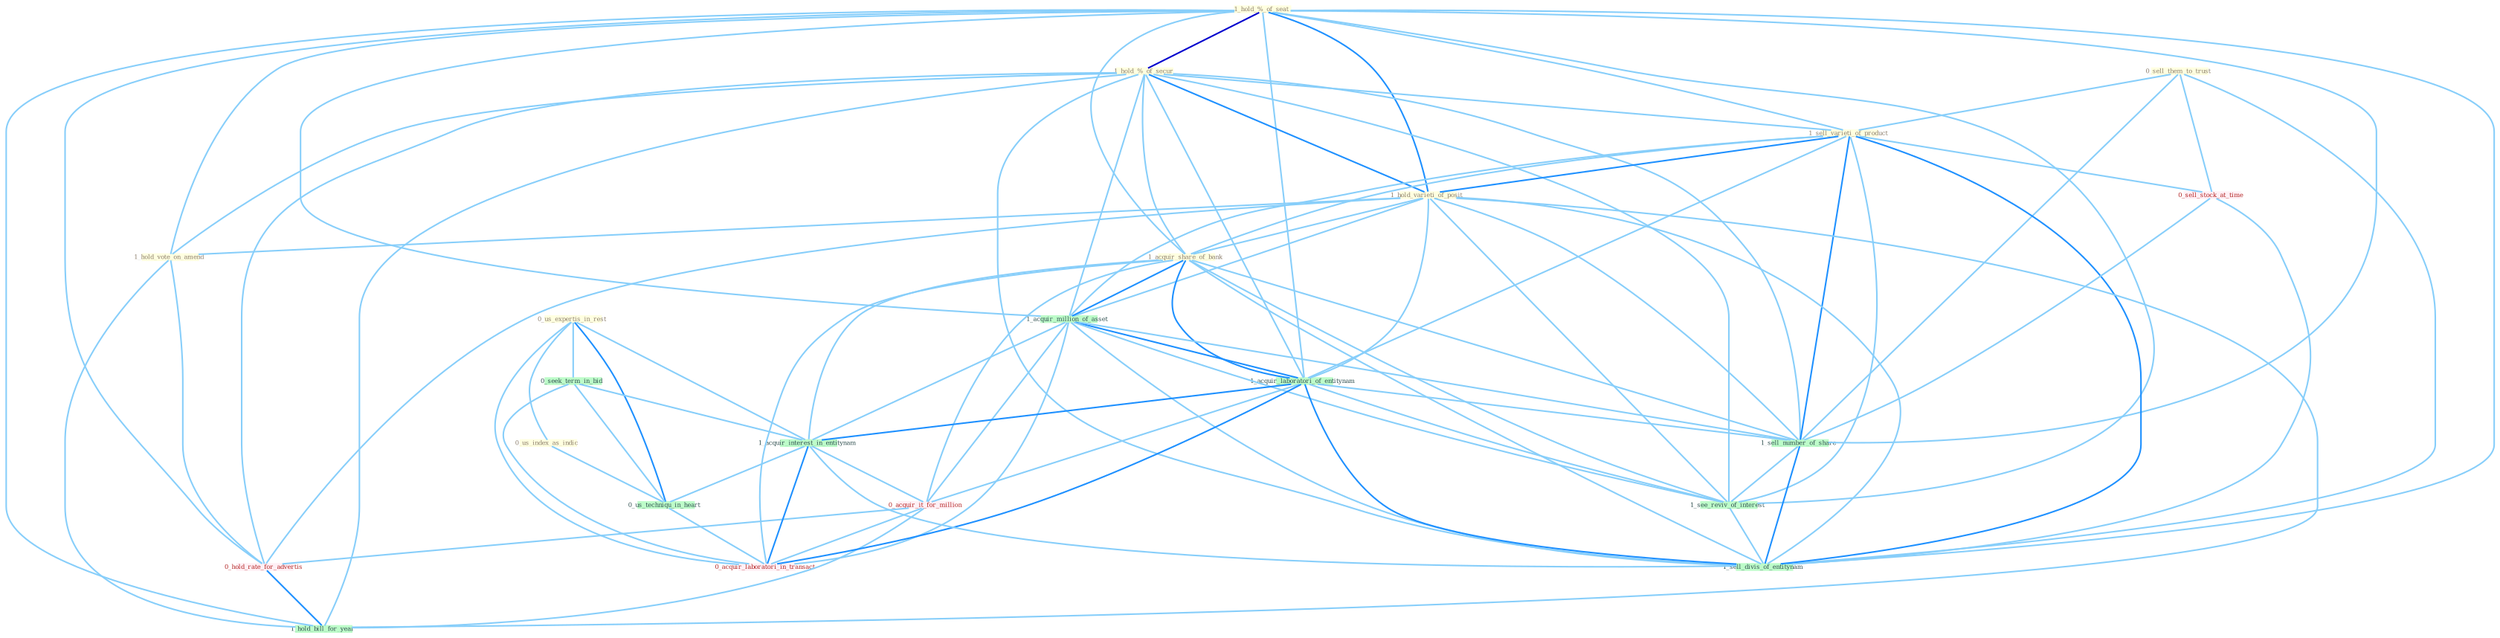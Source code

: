 Graph G{ 
    node
    [shape=polygon,style=filled,width=.5,height=.06,color="#BDFCC9",fixedsize=true,fontsize=4,
    fontcolor="#2f4f4f"];
    {node
    [color="#ffffe0", fontcolor="#8b7d6b"] "1_hold_%_of_seat " "0_sell_them_to_trust " "1_hold_%_of_secur " "1_sell_varieti_of_product " "0_us_expertis_in_rest " "0_us_index_as_indic " "1_hold_varieti_of_posit " "1_acquir_share_of_bank " "1_hold_vote_on_amend "}
{node [color="#fff0f5", fontcolor="#b22222"] "0_acquir_it_for_million " "0_hold_rate_for_advertis " "0_acquir_laboratori_in_transact " "0_sell_stock_at_time "}
edge [color="#B0E2FF"];

	"1_hold_%_of_seat " -- "1_hold_%_of_secur " [w="3", color="#0000cd" , len=0.6];
	"1_hold_%_of_seat " -- "1_sell_varieti_of_product " [w="1", color="#87cefa" ];
	"1_hold_%_of_seat " -- "1_hold_varieti_of_posit " [w="2", color="#1e90ff" , len=0.8];
	"1_hold_%_of_seat " -- "1_acquir_share_of_bank " [w="1", color="#87cefa" ];
	"1_hold_%_of_seat " -- "1_hold_vote_on_amend " [w="1", color="#87cefa" ];
	"1_hold_%_of_seat " -- "1_acquir_million_of_asset " [w="1", color="#87cefa" ];
	"1_hold_%_of_seat " -- "1_acquir_laboratori_of_entitynam " [w="1", color="#87cefa" ];
	"1_hold_%_of_seat " -- "0_hold_rate_for_advertis " [w="1", color="#87cefa" ];
	"1_hold_%_of_seat " -- "1_sell_number_of_share " [w="1", color="#87cefa" ];
	"1_hold_%_of_seat " -- "1_see_reviv_of_interest " [w="1", color="#87cefa" ];
	"1_hold_%_of_seat " -- "1_hold_bill_for_year " [w="1", color="#87cefa" ];
	"1_hold_%_of_seat " -- "1_sell_divis_of_entitynam " [w="1", color="#87cefa" ];
	"0_sell_them_to_trust " -- "1_sell_varieti_of_product " [w="1", color="#87cefa" ];
	"0_sell_them_to_trust " -- "0_sell_stock_at_time " [w="1", color="#87cefa" ];
	"0_sell_them_to_trust " -- "1_sell_number_of_share " [w="1", color="#87cefa" ];
	"0_sell_them_to_trust " -- "1_sell_divis_of_entitynam " [w="1", color="#87cefa" ];
	"1_hold_%_of_secur " -- "1_sell_varieti_of_product " [w="1", color="#87cefa" ];
	"1_hold_%_of_secur " -- "1_hold_varieti_of_posit " [w="2", color="#1e90ff" , len=0.8];
	"1_hold_%_of_secur " -- "1_acquir_share_of_bank " [w="1", color="#87cefa" ];
	"1_hold_%_of_secur " -- "1_hold_vote_on_amend " [w="1", color="#87cefa" ];
	"1_hold_%_of_secur " -- "1_acquir_million_of_asset " [w="1", color="#87cefa" ];
	"1_hold_%_of_secur " -- "1_acquir_laboratori_of_entitynam " [w="1", color="#87cefa" ];
	"1_hold_%_of_secur " -- "0_hold_rate_for_advertis " [w="1", color="#87cefa" ];
	"1_hold_%_of_secur " -- "1_sell_number_of_share " [w="1", color="#87cefa" ];
	"1_hold_%_of_secur " -- "1_see_reviv_of_interest " [w="1", color="#87cefa" ];
	"1_hold_%_of_secur " -- "1_hold_bill_for_year " [w="1", color="#87cefa" ];
	"1_hold_%_of_secur " -- "1_sell_divis_of_entitynam " [w="1", color="#87cefa" ];
	"1_sell_varieti_of_product " -- "1_hold_varieti_of_posit " [w="2", color="#1e90ff" , len=0.8];
	"1_sell_varieti_of_product " -- "1_acquir_share_of_bank " [w="1", color="#87cefa" ];
	"1_sell_varieti_of_product " -- "1_acquir_million_of_asset " [w="1", color="#87cefa" ];
	"1_sell_varieti_of_product " -- "1_acquir_laboratori_of_entitynam " [w="1", color="#87cefa" ];
	"1_sell_varieti_of_product " -- "0_sell_stock_at_time " [w="1", color="#87cefa" ];
	"1_sell_varieti_of_product " -- "1_sell_number_of_share " [w="2", color="#1e90ff" , len=0.8];
	"1_sell_varieti_of_product " -- "1_see_reviv_of_interest " [w="1", color="#87cefa" ];
	"1_sell_varieti_of_product " -- "1_sell_divis_of_entitynam " [w="2", color="#1e90ff" , len=0.8];
	"0_us_expertis_in_rest " -- "0_us_index_as_indic " [w="1", color="#87cefa" ];
	"0_us_expertis_in_rest " -- "0_seek_term_in_bid " [w="1", color="#87cefa" ];
	"0_us_expertis_in_rest " -- "1_acquir_interest_in_entitynam " [w="1", color="#87cefa" ];
	"0_us_expertis_in_rest " -- "0_us_techniqu_in_heart " [w="2", color="#1e90ff" , len=0.8];
	"0_us_expertis_in_rest " -- "0_acquir_laboratori_in_transact " [w="1", color="#87cefa" ];
	"0_us_index_as_indic " -- "0_us_techniqu_in_heart " [w="1", color="#87cefa" ];
	"1_hold_varieti_of_posit " -- "1_acquir_share_of_bank " [w="1", color="#87cefa" ];
	"1_hold_varieti_of_posit " -- "1_hold_vote_on_amend " [w="1", color="#87cefa" ];
	"1_hold_varieti_of_posit " -- "1_acquir_million_of_asset " [w="1", color="#87cefa" ];
	"1_hold_varieti_of_posit " -- "1_acquir_laboratori_of_entitynam " [w="1", color="#87cefa" ];
	"1_hold_varieti_of_posit " -- "0_hold_rate_for_advertis " [w="1", color="#87cefa" ];
	"1_hold_varieti_of_posit " -- "1_sell_number_of_share " [w="1", color="#87cefa" ];
	"1_hold_varieti_of_posit " -- "1_see_reviv_of_interest " [w="1", color="#87cefa" ];
	"1_hold_varieti_of_posit " -- "1_hold_bill_for_year " [w="1", color="#87cefa" ];
	"1_hold_varieti_of_posit " -- "1_sell_divis_of_entitynam " [w="1", color="#87cefa" ];
	"1_acquir_share_of_bank " -- "1_acquir_million_of_asset " [w="2", color="#1e90ff" , len=0.8];
	"1_acquir_share_of_bank " -- "1_acquir_laboratori_of_entitynam " [w="2", color="#1e90ff" , len=0.8];
	"1_acquir_share_of_bank " -- "1_acquir_interest_in_entitynam " [w="1", color="#87cefa" ];
	"1_acquir_share_of_bank " -- "0_acquir_it_for_million " [w="1", color="#87cefa" ];
	"1_acquir_share_of_bank " -- "0_acquir_laboratori_in_transact " [w="1", color="#87cefa" ];
	"1_acquir_share_of_bank " -- "1_sell_number_of_share " [w="1", color="#87cefa" ];
	"1_acquir_share_of_bank " -- "1_see_reviv_of_interest " [w="1", color="#87cefa" ];
	"1_acquir_share_of_bank " -- "1_sell_divis_of_entitynam " [w="1", color="#87cefa" ];
	"1_hold_vote_on_amend " -- "0_hold_rate_for_advertis " [w="1", color="#87cefa" ];
	"1_hold_vote_on_amend " -- "1_hold_bill_for_year " [w="1", color="#87cefa" ];
	"1_acquir_million_of_asset " -- "1_acquir_laboratori_of_entitynam " [w="2", color="#1e90ff" , len=0.8];
	"1_acquir_million_of_asset " -- "1_acquir_interest_in_entitynam " [w="1", color="#87cefa" ];
	"1_acquir_million_of_asset " -- "0_acquir_it_for_million " [w="1", color="#87cefa" ];
	"1_acquir_million_of_asset " -- "0_acquir_laboratori_in_transact " [w="1", color="#87cefa" ];
	"1_acquir_million_of_asset " -- "1_sell_number_of_share " [w="1", color="#87cefa" ];
	"1_acquir_million_of_asset " -- "1_see_reviv_of_interest " [w="1", color="#87cefa" ];
	"1_acquir_million_of_asset " -- "1_sell_divis_of_entitynam " [w="1", color="#87cefa" ];
	"1_acquir_laboratori_of_entitynam " -- "1_acquir_interest_in_entitynam " [w="2", color="#1e90ff" , len=0.8];
	"1_acquir_laboratori_of_entitynam " -- "0_acquir_it_for_million " [w="1", color="#87cefa" ];
	"1_acquir_laboratori_of_entitynam " -- "0_acquir_laboratori_in_transact " [w="2", color="#1e90ff" , len=0.8];
	"1_acquir_laboratori_of_entitynam " -- "1_sell_number_of_share " [w="1", color="#87cefa" ];
	"1_acquir_laboratori_of_entitynam " -- "1_see_reviv_of_interest " [w="1", color="#87cefa" ];
	"1_acquir_laboratori_of_entitynam " -- "1_sell_divis_of_entitynam " [w="2", color="#1e90ff" , len=0.8];
	"0_seek_term_in_bid " -- "1_acquir_interest_in_entitynam " [w="1", color="#87cefa" ];
	"0_seek_term_in_bid " -- "0_us_techniqu_in_heart " [w="1", color="#87cefa" ];
	"0_seek_term_in_bid " -- "0_acquir_laboratori_in_transact " [w="1", color="#87cefa" ];
	"1_acquir_interest_in_entitynam " -- "0_us_techniqu_in_heart " [w="1", color="#87cefa" ];
	"1_acquir_interest_in_entitynam " -- "0_acquir_it_for_million " [w="1", color="#87cefa" ];
	"1_acquir_interest_in_entitynam " -- "0_acquir_laboratori_in_transact " [w="2", color="#1e90ff" , len=0.8];
	"1_acquir_interest_in_entitynam " -- "1_sell_divis_of_entitynam " [w="1", color="#87cefa" ];
	"0_us_techniqu_in_heart " -- "0_acquir_laboratori_in_transact " [w="1", color="#87cefa" ];
	"0_acquir_it_for_million " -- "0_hold_rate_for_advertis " [w="1", color="#87cefa" ];
	"0_acquir_it_for_million " -- "0_acquir_laboratori_in_transact " [w="1", color="#87cefa" ];
	"0_acquir_it_for_million " -- "1_hold_bill_for_year " [w="1", color="#87cefa" ];
	"0_hold_rate_for_advertis " -- "1_hold_bill_for_year " [w="2", color="#1e90ff" , len=0.8];
	"0_sell_stock_at_time " -- "1_sell_number_of_share " [w="1", color="#87cefa" ];
	"0_sell_stock_at_time " -- "1_sell_divis_of_entitynam " [w="1", color="#87cefa" ];
	"1_sell_number_of_share " -- "1_see_reviv_of_interest " [w="1", color="#87cefa" ];
	"1_sell_number_of_share " -- "1_sell_divis_of_entitynam " [w="2", color="#1e90ff" , len=0.8];
	"1_see_reviv_of_interest " -- "1_sell_divis_of_entitynam " [w="1", color="#87cefa" ];
}